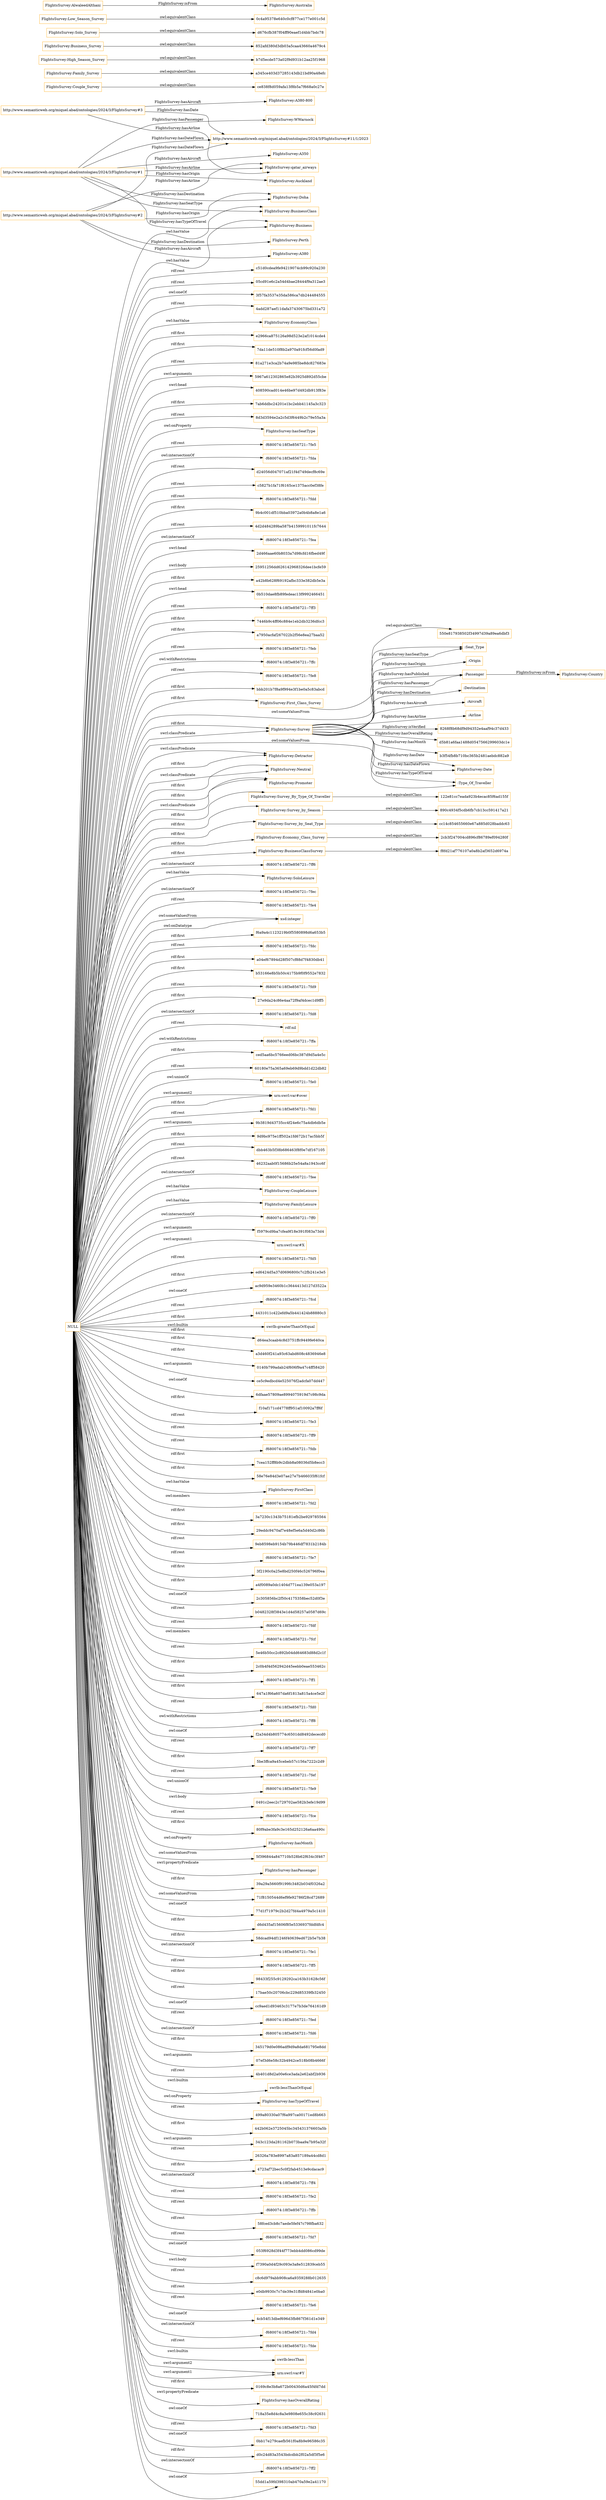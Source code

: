 digraph ar2dtool_diagram { 
rankdir=LR;
size="1501"
node [shape = rectangle, color="orange"]; "550e817938502f34997d39a89ea6dbf3" "ce838f8d059afa13f8b5a7f668a0c27e" "a345ce403d37285143db21bd90a48efc" "FlightsSurvey:Date" "FlightsSurvey:Survey" "FlightsSurvey:Country" "FlightsSurvey:Detractor" "FlightsSurvey:Neutral" "f8fd21af776107a0a8b2af3652d6974a" ":Origin" "FlightsSurvey:Promoter" "cc14c854655660e67a885d028baddc63" ":Passenger" "b7d5ecde573a02f9d931b12aa25f1968" "FlightsSurvey:Survey_By_Type_Of_Traveller" ":Destination" "FlightsSurvey:Survey_by_Season" "122e81cc7eada923b4ecac85f6ad155f" "890c4934f5cdb6fb7cb13cc591417a21" "2cb3f247004cd896cf86789ef094280f" "852afd380d3db03a5caa43660a4679c4" ":Aircraft" "FlightsSurvey:High_Season_Survey" ":Seat_Type" "FlightsSurvey:First_Class_Survey" "FlightsSurvey:Survey_by_Seat_Type" ":Type_Of_Traveller" "d676cfb387f04ff90eaef1d4bb7bdc78" "0c4a95378e640c0cf877ce177e001c5d" "FlightsSurvey:Economy_Class_Survey" ":Airline" "FlightsSurvey:BusinessClassSurvey" "FlightsSurvey:Couple_Survey" "FlightsSurvey:Business_Survey" "FlightsSurvey:Family_Survey" "FlightsSurvey:Low_Season_Survey" "FlightsSurvey:Solo_Survey" ; /*classes style*/
	"NULL" -> "-f680074:18f3e856721:-7ff6" [ label = "owl:intersectionOf" ];
	"NULL" -> "FlightsSurvey:SoloLeisure" [ label = "owl:hasValue" ];
	"NULL" -> "-f680074:18f3e856721:-7fec" [ label = "owl:intersectionOf" ];
	"NULL" -> "-f680074:18f3e856721:-7fe4" [ label = "rdf:rest" ];
	"NULL" -> "xsd:integer" [ label = "owl:onDatatype" ];
	"NULL" -> "f6a9a4c1123219b0f5580898d6a653b5" [ label = "rdf:first" ];
	"NULL" -> "-f680074:18f3e856721:-7fdc" [ label = "rdf:rest" ];
	"NULL" -> "a04ef67894d28f507cf88d7f4830db41" [ label = "rdf:first" ];
	"NULL" -> "b53166e8b5b50c4175b9f0f9552e7832" [ label = "rdf:first" ];
	"NULL" -> "-f680074:18f3e856721:-7fd9" [ label = "rdf:rest" ];
	"NULL" -> "27e9da24c86e4aa72f9af4dcec1d9ff5" [ label = "rdf:first" ];
	"NULL" -> "-f680074:18f3e856721:-7fd8" [ label = "owl:intersectionOf" ];
	"NULL" -> "rdf:nil" [ label = "rdf:rest" ];
	"NULL" -> "-f680074:18f3e856721:-7ffa" [ label = "owl:withRestrictions" ];
	"NULL" -> "ced5aa6bc5766eed06bc387d9d5a4e5c" [ label = "rdf:first" ];
	"NULL" -> "FlightsSurvey:Promoter" [ label = "swrl:classPredicate" ];
	"NULL" -> "60180e75a365a69eb69d9bdd1d22db82" [ label = "rdf:rest" ];
	"NULL" -> "-f680074:18f3e856721:-7fe0" [ label = "owl:unionOf" ];
	"NULL" -> "urn:swrl:var#over" [ label = "rdf:first" ];
	"NULL" -> "-f680074:18f3e856721:-7fd1" [ label = "rdf:rest" ];
	"NULL" -> "FlightsSurvey:Economy_Class_Survey" [ label = "rdf:first" ];
	"NULL" -> "9b3819d43735cc4f24e6c75a4db6db5e" [ label = "swrl:arguments" ];
	"NULL" -> "9d9bc975e1ff502a1fd672b17ac5bb5f" [ label = "rdf:first" ];
	"NULL" -> "dbb463b5f38b686463f8f0e7df167105" [ label = "rdf:rest" ];
	"NULL" -> "46232aab0f15686b25e54a8a1943cc6f" [ label = "rdf:rest" ];
	"NULL" -> "-f680074:18f3e856721:-7fee" [ label = "owl:intersectionOf" ];
	"NULL" -> "FlightsSurvey:CoupleLeisure" [ label = "owl:hasValue" ];
	"NULL" -> "FlightsSurvey:FamilyLeisure" [ label = "owl:hasValue" ];
	"NULL" -> "-f680074:18f3e856721:-7ff0" [ label = "owl:intersectionOf" ];
	"NULL" -> "f5979cd9ba7cfea9f18e391f083a73d4" [ label = "swrl:arguments" ];
	"NULL" -> "urn:swrl:var#X" [ label = "swrl:argument1" ];
	"NULL" -> "-f680074:18f3e856721:-7fd5" [ label = "rdf:rest" ];
	"NULL" -> "ed6424d5a37d0696800c7c2fb241e3e5" [ label = "rdf:first" ];
	"NULL" -> "ac9d959e3460b1c3644413d127d3522a" [ label = "owl:oneOf" ];
	"NULL" -> "-f680074:18f3e856721:-7fcd" [ label = "rdf:rest" ];
	"NULL" -> "4431011c422efd9a5b441424b88880c3" [ label = "rdf:first" ];
	"NULL" -> "swrlb:greaterThanOrEqual" [ label = "swrl:builtin" ];
	"NULL" -> "d64ea3caab4c8d3751ffc9449fe640ca" [ label = "rdf:first" ];
	"NULL" -> "a3d460f241a93c63abd608c4836946e8" [ label = "rdf:first" ];
	"NULL" -> "0140b799adab24f606f9a47c4ff58420" [ label = "rdf:first" ];
	"NULL" -> "ce5c9edbcd4e525076f2adcfa07dd447" [ label = "swrl:arguments" ];
	"NULL" -> "6dfaae57809ae8994075919d7c98c9da" [ label = "owl:oneOf" ];
	"NULL" -> "f10af171cd4778ff951af10092a7ff6f" [ label = "rdf:first" ];
	"NULL" -> "FlightsSurvey:Survey" [ label = "rdf:first" ];
	"NULL" -> "-f680074:18f3e856721:-7fe3" [ label = "rdf:rest" ];
	"NULL" -> "-f680074:18f3e856721:-7ff9" [ label = "rdf:rest" ];
	"NULL" -> "-f680074:18f3e856721:-7fdb" [ label = "rdf:rest" ];
	"NULL" -> "7cea152ff8b9c2dbb8a08036d5b8ecc3" [ label = "rdf:first" ];
	"NULL" -> "58e76e84d3e07ae27e7b466035f61fcf" [ label = "rdf:first" ];
	"NULL" -> "FlightsSurvey:Survey_by_Season" [ label = "rdf:first" ];
	"NULL" -> "FlightsSurvey:FirstClass" [ label = "owl:hasValue" ];
	"NULL" -> "-f680074:18f3e856721:-7fd2" [ label = "owl:members" ];
	"NULL" -> "3a7230c1343b75181efb2be929785564" [ label = "rdf:first" ];
	"NULL" -> "29eddc9470af7e48ef5e6a5d40d2c86b" [ label = "rdf:first" ];
	"NULL" -> "9eb8598eb9154b79b446df7831b2184b" [ label = "rdf:rest" ];
	"NULL" -> "-f680074:18f3e856721:-7fe7" [ label = "rdf:rest" ];
	"NULL" -> "3f2190c0a25e8bd250f46c526796f0ea" [ label = "rdf:first" ];
	"NULL" -> "a4f0089a0dc1404d771ea139e053a197" [ label = "rdf:first" ];
	"NULL" -> "2c305856bc2f50c4175358bec52d0f3e" [ label = "owl:oneOf" ];
	"NULL" -> "b0482328f3843e1d4d58257a0587d69c" [ label = "rdf:rest" ];
	"NULL" -> "-f680074:18f3e856721:-7fdf" [ label = "rdf:rest" ];
	"NULL" -> "-f680074:18f3e856721:-7fcf" [ label = "owl:members" ];
	"NULL" -> "5e46b50cc2c892b04dd64683d88d2c1f" [ label = "rdf:rest" ];
	"NULL" -> "2c0b4f4d562942d45eebb0eae553462c" [ label = "rdf:first" ];
	"NULL" -> "-f680074:18f3e856721:-7ff1" [ label = "rdf:rest" ];
	"NULL" -> "urn:swrl:var#over" [ label = "swrl:argument2" ];
	"NULL" -> "647a1f66a607da6f1813a815a4ce5e2f" [ label = "rdf:first" ];
	"NULL" -> "-f680074:18f3e856721:-7fd0" [ label = "rdf:rest" ];
	"NULL" -> "FlightsSurvey:BusinessClass" [ label = "owl:hasValue" ];
	"NULL" -> "58dcad94df1246f40639ed672b5e7b38" [ label = "rdf:first" ];
	"NULL" -> "FlightsSurvey:Survey" [ label = "swrl:classPredicate" ];
	"NULL" -> "-f680074:18f3e856721:-7fe1" [ label = "owl:intersectionOf" ];
	"NULL" -> "FlightsSurvey:Neutral" [ label = "rdf:first" ];
	"NULL" -> "-f680074:18f3e856721:-7ff5" [ label = "rdf:rest" ];
	"NULL" -> "98433f255c9129292ca163b31628c56f" [ label = "rdf:first" ];
	"NULL" -> "17bae50c20706cbc229d85339fb32450" [ label = "rdf:rest" ];
	"NULL" -> "cc9aed1d93463c3177e7b3de764161d9" [ label = "owl:oneOf" ];
	"NULL" -> "-f680074:18f3e856721:-7fed" [ label = "rdf:rest" ];
	"NULL" -> "-f680074:18f3e856721:-7fd6" [ label = "owl:intersectionOf" ];
	"NULL" -> "345179d0e086adf9d9a8da681795e8dd" [ label = "rdf:first" ];
	"NULL" -> "07ef3d6e58c32b4942ce518b08b4666f" [ label = "swrl:arguments" ];
	"NULL" -> "4b401d8d2a00e6ce3ada2e62abf2b936" [ label = "rdf:rest" ];
	"NULL" -> "swrlb:lessThanOrEqual" [ label = "swrl:builtin" ];
	"NULL" -> "FlightsSurvey:hasTypeOfTravel" [ label = "owl:onProperty" ];
	"NULL" -> "499a80330a07f6a997ca00171ed8b663" [ label = "rdf:rest" ];
	"NULL" -> "442b062e3725045bc345431376603a5b" [ label = "rdf:first" ];
	"NULL" -> "343c123da281162b073baa9a7b95a32f" [ label = "swrl:arguments" ];
	"NULL" -> "26326a783e8997a83a857189a44cd8d1" [ label = "rdf:rest" ];
	"NULL" -> "4723af72bec5c0f2fab4513e9cdacac9" [ label = "rdf:first" ];
	"NULL" -> "-f680074:18f3e856721:-7ff4" [ label = "owl:intersectionOf" ];
	"NULL" -> "-f680074:18f3e856721:-7fe2" [ label = "rdf:rest" ];
	"NULL" -> "-f680074:18f3e856721:-7ffb" [ label = "rdf:rest" ];
	"NULL" -> "58fced3cb8c7aede5fef47c798fba632" [ label = "rdf:rest" ];
	"NULL" -> "-f680074:18f3e856721:-7fd7" [ label = "rdf:rest" ];
	"NULL" -> "053f6928d3f44f773ebb4dd086cd99de" [ label = "owl:oneOf" ];
	"NULL" -> "f7390a0d4f29c093e3a8e512839ceb55" [ label = "swrl:body" ];
	"NULL" -> "FlightsSurvey:Survey_By_Type_Of_Traveller" [ label = "rdf:first" ];
	"NULL" -> "c8c6d979abb908ca6a9359288b012635" [ label = "rdf:rest" ];
	"NULL" -> "e0db9930c7c7de39e31ffd84841e0ba0" [ label = "rdf:rest" ];
	"NULL" -> "-f680074:18f3e856721:-7fe6" [ label = "rdf:rest" ];
	"NULL" -> "4cb54f13dbef696d3fb867f361d1e349" [ label = "owl:oneOf" ];
	"NULL" -> "-f680074:18f3e856721:-7fd4" [ label = "owl:intersectionOf" ];
	"NULL" -> "FlightsSurvey:First_Class_Survey" [ label = "rdf:first" ];
	"NULL" -> "-f680074:18f3e856721:-7fde" [ label = "rdf:rest" ];
	"NULL" -> "swrlb:lessThan" [ label = "swrl:builtin" ];
	"NULL" -> "FlightsSurvey:Detractor" [ label = "rdf:first" ];
	"NULL" -> "urn:swrl:var#Y" [ label = "swrl:argument1" ];
	"NULL" -> "0169c8e3b8a672b00430d6a45f4fd7dd" [ label = "rdf:first" ];
	"NULL" -> "FlightsSurvey:hasOverallRating" [ label = "swrl:propertyPredicate" ];
	"NULL" -> "FlightsSurvey:BusinessClassSurvey" [ label = "rdf:first" ];
	"NULL" -> "718a35e8d4c8a3e9808e655c38c92631" [ label = "owl:oneOf" ];
	"NULL" -> "-f680074:18f3e856721:-7fd3" [ label = "rdf:rest" ];
	"NULL" -> "0bb17e279caefb561f0a8b9e96586c35" [ label = "owl:oneOf" ];
	"NULL" -> "d0c24d83a3543bdcdbb2f02a5df3f5e6" [ label = "rdf:first" ];
	"NULL" -> "-f680074:18f3e856721:-7ff2" [ label = "owl:intersectionOf" ];
	"NULL" -> "FlightsSurvey:Survey_by_Seat_Type" [ label = "rdf:first" ];
	"NULL" -> "55dd1a59fd398310ab470a59e2a41170" [ label = "owl:oneOf" ];
	"NULL" -> "c51d0cdea9fe94219074cb99c920a230" [ label = "rdf:rest" ];
	"NULL" -> "05cd91e6c2a54d4bae28444f9a312ae3" [ label = "rdf:rest" ];
	"NULL" -> "3f57fa3537e35da586ca7db244484555" [ label = "owl:oneOf" ];
	"NULL" -> "4add287aef11dafa37430675bd331a72" [ label = "rdf:rest" ];
	"NULL" -> "FlightsSurvey:EconomyClass" [ label = "owl:hasValue" ];
	"NULL" -> "e2966ca875126a98d523e2af1014cde4" [ label = "rdf:first" ];
	"NULL" -> "7da11de510f8b2a970a91fcf56d0fad9" [ label = "rdf:first" ];
	"NULL" -> "81a271e3ca2b74a9e985be8dc827683e" [ label = "rdf:rest" ];
	"NULL" -> "5967a612302865e82b3925d892d55cbe" [ label = "swrl:arguments" ];
	"NULL" -> "408590cad014e46be97d492db913f83e" [ label = "swrl:head" ];
	"NULL" -> "7ab6ddbc24201e1bc2ebb41145a3c323" [ label = "rdf:first" ];
	"NULL" -> "FlightsSurvey:Detractor" [ label = "swrl:classPredicate" ];
	"NULL" -> "8d3d3594e2a2c5d3f6449b2c79e55a3a" [ label = "rdf:rest" ];
	"NULL" -> "FlightsSurvey:hasSeatType" [ label = "owl:onProperty" ];
	"NULL" -> "-f680074:18f3e856721:-7fe5" [ label = "rdf:rest" ];
	"NULL" -> "-f680074:18f3e856721:-7fda" [ label = "owl:intersectionOf" ];
	"NULL" -> ":Seat_Type" [ label = "owl:someValuesFrom" ];
	"NULL" -> "d24056d047071af21f4d749decf8c69e" [ label = "rdf:rest" ];
	"NULL" -> "FlightsSurvey:Promoter" [ label = "rdf:first" ];
	"NULL" -> "c5827b1fa71f6165ce1375acc0ef38fe" [ label = "rdf:rest" ];
	"NULL" -> "-f680074:18f3e856721:-7fdd" [ label = "rdf:rest" ];
	"NULL" -> "9b4c001df510bba03972a0b4b8a8e1a6" [ label = "rdf:first" ];
	"NULL" -> "4d2d484289ba587b4159991011fc7644" [ label = "rdf:rest" ];
	"NULL" -> "-f680074:18f3e856721:-7fea" [ label = "owl:intersectionOf" ];
	"NULL" -> "xsd:integer" [ label = "owl:someValuesFrom" ];
	"NULL" -> "2d466aae60b8033a7d98cfd16fbed49f" [ label = "swrl:head" ];
	"NULL" -> "25951256dd626142968326dee1bcfe59" [ label = "swrl:body" ];
	"NULL" -> "a42b8b628f69192afbc333e382db5e3a" [ label = "rdf:first" ];
	"NULL" -> "0b510dae8fb89fedeac13f9992466451" [ label = "swrl:head" ];
	"NULL" -> "FlightsSurvey:Neutral" [ label = "swrl:classPredicate" ];
	"NULL" -> "-f680074:18f3e856721:-7ff3" [ label = "rdf:rest" ];
	"NULL" -> "7446b9c4ff06c884e1eb2db3236dfcc3" [ label = "rdf:first" ];
	"NULL" -> ":Type_Of_Traveller" [ label = "owl:someValuesFrom" ];
	"NULL" -> "a7950acfaf267022b2f56e8ea27baa52" [ label = "rdf:first" ];
	"NULL" -> "-f680074:18f3e856721:-7feb" [ label = "rdf:rest" ];
	"NULL" -> "-f680074:18f3e856721:-7ffc" [ label = "owl:withRestrictions" ];
	"NULL" -> "-f680074:18f3e856721:-7fe8" [ label = "rdf:rest" ];
	"NULL" -> "bbb201b7f8a9f994e3f1be0a5c83abcd" [ label = "rdf:first" ];
	"NULL" -> "-f680074:18f3e856721:-7ff8" [ label = "owl:withRestrictions" ];
	"NULL" -> "f2a34d4b805774c6501dd8492dececd0" [ label = "owl:oneOf" ];
	"NULL" -> "-f680074:18f3e856721:-7ff7" [ label = "rdf:rest" ];
	"NULL" -> "5be3ffca9a45cebeb57c156a7222c2d9" [ label = "rdf:first" ];
	"NULL" -> "FlightsSurvey:Business" [ label = "owl:hasValue" ];
	"NULL" -> "-f680074:18f3e856721:-7fef" [ label = "rdf:rest" ];
	"NULL" -> "-f680074:18f3e856721:-7fe9" [ label = "owl:unionOf" ];
	"NULL" -> "0491c2eec2c729702ae582b3efe19d99" [ label = "swrl:body" ];
	"NULL" -> "-f680074:18f3e856721:-7fce" [ label = "rdf:rest" ];
	"NULL" -> "80f9abe3fa9c3e165d252126a6aa490c" [ label = "rdf:first" ];
	"NULL" -> "FlightsSurvey:hasMonth" [ label = "owl:onProperty" ];
	"NULL" -> "urn:swrl:var#Y" [ label = "swrl:argument2" ];
	"NULL" -> "5f396844a847710b528b62f634c3f467" [ label = "owl:someValuesFrom" ];
	"NULL" -> "FlightsSurvey:hasPassenger" [ label = "swrl:propertyPredicate" ];
	"NULL" -> "39a29a5660f9199fc3482b034f0326a2" [ label = "rdf:first" ];
	"NULL" -> "71f8150544d6ef9fe92786f28cd72689" [ label = "owl:someValuesFrom" ];
	"NULL" -> "77d1f71979c2b2d27fd4a4979a5c1410" [ label = "owl:oneOf" ];
	"NULL" -> "d6d435af15606f85e5336937fddfdfc4" [ label = "rdf:first" ];
	"FlightsSurvey:First_Class_Survey" -> "550e817938502f34997d39a89ea6dbf3" [ label = "owl:equivalentClass" ];
	"FlightsSurvey:Survey_By_Type_Of_Traveller" -> "122e81cc7eada923b4ecac85f6ad155f" [ label = "owl:equivalentClass" ];
	"FlightsSurvey:BusinessClassSurvey" -> "f8fd21af776107a0a8b2af3652d6974a" [ label = "owl:equivalentClass" ];
	"FlightsSurvey:Low_Season_Survey" -> "0c4a95378e640c0cf877ce177e001c5d" [ label = "owl:equivalentClass" ];
	"FlightsSurvey:High_Season_Survey" -> "b7d5ecde573a02f9d931b12aa25f1968" [ label = "owl:equivalentClass" ];
	"FlightsSurvey:Survey_by_Seat_Type" -> "cc14c854655660e67a885d028baddc63" [ label = "owl:equivalentClass" ];
	"http://www.semanticweb.org/miquel.abad/ontologies/2024/3/FlightsSurvey#3" -> "http://www.semanticweb.org/miquel.abad/ontologies/2024/3/FlightsSurvey#11/1/2023" [ label = "FlightsSurvey:hasDate" ];
	"http://www.semanticweb.org/miquel.abad/ontologies/2024/3/FlightsSurvey#3" -> "FlightsSurvey:qatar_airways" [ label = "FlightsSurvey:hasAirline" ];
	"http://www.semanticweb.org/miquel.abad/ontologies/2024/3/FlightsSurvey#3" -> "FlightsSurvey:A380-800" [ label = "FlightsSurvey:hasAircraft" ];
	"FlightsSurvey:Couple_Survey" -> "ce838f8d059afa13f8b5a7f668a0c27e" [ label = "owl:equivalentClass" ];
	"FlightsSurvey:Survey_by_Season" -> "890c4934f5cdb6fb7cb13cc591417a21" [ label = "owl:equivalentClass" ];
	"FlightsSurvey:Solo_Survey" -> "d676cfb387f04ff90eaef1d4bb7bdc78" [ label = "owl:equivalentClass" ];
	"http://www.semanticweb.org/miquel.abad/ontologies/2024/3/FlightsSurvey#2" -> "FlightsSurvey:qatar_airways" [ label = "FlightsSurvey:hasAirline" ];
	"http://www.semanticweb.org/miquel.abad/ontologies/2024/3/FlightsSurvey#2" -> "FlightsSurvey:A380" [ label = "FlightsSurvey:hasAircraft" ];
	"http://www.semanticweb.org/miquel.abad/ontologies/2024/3/FlightsSurvey#2" -> "FlightsSurvey:Perth" [ label = "FlightsSurvey:hasDestination" ];
	"http://www.semanticweb.org/miquel.abad/ontologies/2024/3/FlightsSurvey#2" -> "http://www.semanticweb.org/miquel.abad/ontologies/2024/3/FlightsSurvey#11/1/2023" [ label = "FlightsSurvey:hasDateFlown" ];
	"http://www.semanticweb.org/miquel.abad/ontologies/2024/3/FlightsSurvey#2" -> "FlightsSurvey:Doha" [ label = "FlightsSurvey:hasOrigin" ];
	"FlightsSurvey:Business_Survey" -> "852afd380d3db03a5caa43660a4679c4" [ label = "owl:equivalentClass" ];
	"FlightsSurvey:Family_Survey" -> "a345ce403d37285143db21bd90a48efc" [ label = "owl:equivalentClass" ];
	"FlightsSurvey:Economy_Class_Survey" -> "2cb3f247004cd896cf86789ef094280f" [ label = "owl:equivalentClass" ];
	"FlightsSurvey:AlwaleedAlthani" -> "FlightsSurvey:Australia" [ label = "FlightsSurvey:isFrom" ];
	"http://www.semanticweb.org/miquel.abad/ontologies/2024/3/FlightsSurvey#1" -> "FlightsSurvey:qatar_airways" [ label = "FlightsSurvey:hasAirline" ];
	"http://www.semanticweb.org/miquel.abad/ontologies/2024/3/FlightsSurvey#1" -> "FlightsSurvey:WWarnock" [ label = "FlightsSurvey:hasPassenger" ];
	"http://www.semanticweb.org/miquel.abad/ontologies/2024/3/FlightsSurvey#1" -> "FlightsSurvey:Doha" [ label = "FlightsSurvey:hasDestination" ];
	"http://www.semanticweb.org/miquel.abad/ontologies/2024/3/FlightsSurvey#1" -> "http://www.semanticweb.org/miquel.abad/ontologies/2024/3/FlightsSurvey#11/1/2023" [ label = "FlightsSurvey:hasDateFlown" ];
	"http://www.semanticweb.org/miquel.abad/ontologies/2024/3/FlightsSurvey#1" -> "FlightsSurvey:Business" [ label = "FlightsSurvey:hasTypeOfTravel" ];
	"http://www.semanticweb.org/miquel.abad/ontologies/2024/3/FlightsSurvey#1" -> "FlightsSurvey:A350" [ label = "FlightsSurvey:hasAircraft" ];
	"http://www.semanticweb.org/miquel.abad/ontologies/2024/3/FlightsSurvey#1" -> "FlightsSurvey:Auckland" [ label = "FlightsSurvey:hasOrigin" ];
	"http://www.semanticweb.org/miquel.abad/ontologies/2024/3/FlightsSurvey#1" -> "FlightsSurvey:BusinessClass" [ label = "FlightsSurvey:hasSeatType" ];
	"FlightsSurvey:Survey" -> "FlightsSurvey:Date" [ label = "FlightsSurvey:hasDateFlown" ];
	"FlightsSurvey:Survey" -> ":Passenger" [ label = "FlightsSurvey:hasPassenger" ];
	"FlightsSurvey:Survey" -> "FlightsSurvey:Date" [ label = "FlightsSurvey:hasDate" ];
	"FlightsSurvey:Survey" -> ":Origin" [ label = "FlightsSurvey:hasOrigin" ];
	"FlightsSurvey:Survey" -> ":Passenger" [ label = "FlightsSurvey:hasPublished" ];
	"FlightsSurvey:Survey" -> ":Destination" [ label = "FlightsSurvey:hasDestination" ];
	"FlightsSurvey:Survey" -> ":Type_Of_Traveller" [ label = "FlightsSurvey:hasTypeOfTravel" ];
	"FlightsSurvey:Survey" -> ":Airline" [ label = "FlightsSurvey:hasAirline" ];
	"FlightsSurvey:Survey" -> "8268f8b68df9d94352e4aaf94c37d433" [ label = "FlightsSurvey:isVerified" ];
	"FlightsSurvey:Survey" -> ":Aircraft" [ label = "FlightsSurvey:hasAircraft" ];
	":Passenger" -> "FlightsSurvey:Country" [ label = "FlightsSurvey:isFrom" ];
	"FlightsSurvey:Survey" -> "d5b81a6faa1488d0547566299603dc1e" [ label = "FlightsSurvey:hasOverallRating" ];
	"FlightsSurvey:Survey" -> ":Seat_Type" [ label = "FlightsSurvey:hasSeatType" ];
	"FlightsSurvey:Survey" -> "b3f54fb8b710bc365b2481aebdc882a9" [ label = "FlightsSurvey:hasMonth" ];

}
